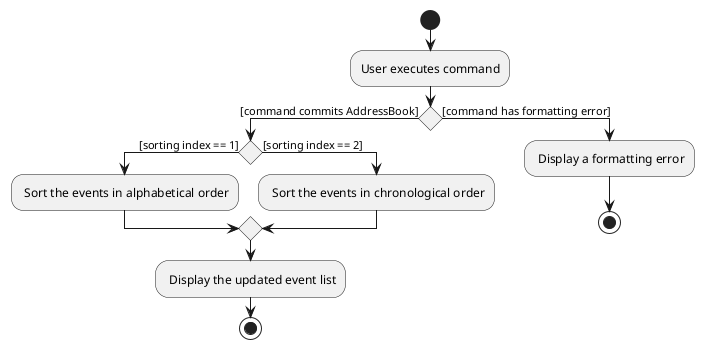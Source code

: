 @startuml
start
:User executes command;

'Since the beta syntax does not support placing the condition outside the
'diamond we place it as the true branch instead.

if () then ([command commits AddressBook])
if () then ([sorting index == 1])
    : Sort the events in alphabetical order;
else ([sorting index == 2])
    : Sort the events in chronological order;
endif
    : Display the updated event list;
    stop
else ([command has formatting error])
    : Display a formatting error;
stop
@enduml
